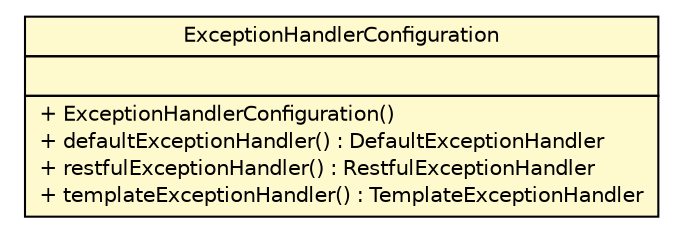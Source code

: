 #!/usr/local/bin/dot
#
# Class diagram 
# Generated by UMLGraph version R5_6-24-gf6e263 (http://www.umlgraph.org/)
#

digraph G {
	edge [fontname="Helvetica",fontsize=10,labelfontname="Helvetica",labelfontsize=10];
	node [fontname="Helvetica",fontsize=10,shape=plaintext];
	nodesep=0.25;
	ranksep=0.5;
	// com.yirendai.oss.lib.errorhandle.starter.ExceptionHandlerConfiguration
	c940 [label=<<table title="com.yirendai.oss.lib.errorhandle.starter.ExceptionHandlerConfiguration" border="0" cellborder="1" cellspacing="0" cellpadding="2" port="p" bgcolor="lemonChiffon" href="./ExceptionHandlerConfiguration.html">
		<tr><td><table border="0" cellspacing="0" cellpadding="1">
<tr><td align="center" balign="center"> ExceptionHandlerConfiguration </td></tr>
		</table></td></tr>
		<tr><td><table border="0" cellspacing="0" cellpadding="1">
<tr><td align="left" balign="left">  </td></tr>
		</table></td></tr>
		<tr><td><table border="0" cellspacing="0" cellpadding="1">
<tr><td align="left" balign="left"> + ExceptionHandlerConfiguration() </td></tr>
<tr><td align="left" balign="left"> + defaultExceptionHandler() : DefaultExceptionHandler </td></tr>
<tr><td align="left" balign="left"> + restfulExceptionHandler() : RestfulExceptionHandler </td></tr>
<tr><td align="left" balign="left"> + templateExceptionHandler() : TemplateExceptionHandler </td></tr>
		</table></td></tr>
		</table>>, URL="./ExceptionHandlerConfiguration.html", fontname="Helvetica", fontcolor="black", fontsize=10.0];
}

